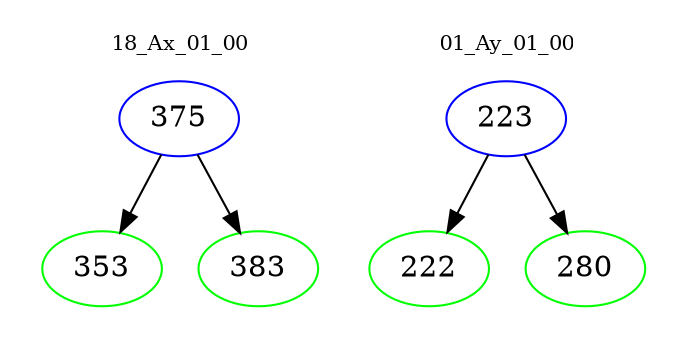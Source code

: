 digraph{
subgraph cluster_0 {
color = white
label = "18_Ax_01_00";
fontsize=10;
T0_375 [label="375", color="blue"]
T0_375 -> T0_353 [color="black"]
T0_353 [label="353", color="green"]
T0_375 -> T0_383 [color="black"]
T0_383 [label="383", color="green"]
}
subgraph cluster_1 {
color = white
label = "01_Ay_01_00";
fontsize=10;
T1_223 [label="223", color="blue"]
T1_223 -> T1_222 [color="black"]
T1_222 [label="222", color="green"]
T1_223 -> T1_280 [color="black"]
T1_280 [label="280", color="green"]
}
}
